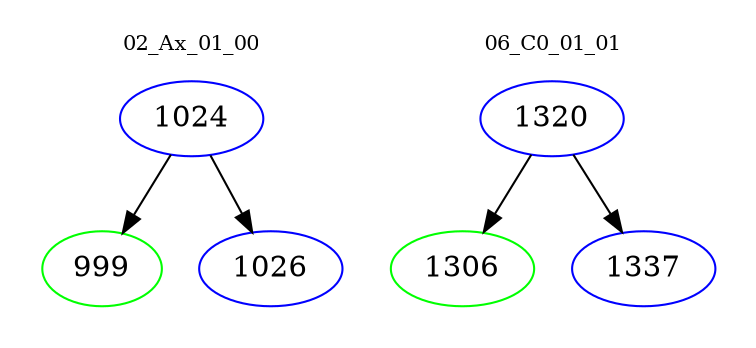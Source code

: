 digraph{
subgraph cluster_0 {
color = white
label = "02_Ax_01_00";
fontsize=10;
T0_1024 [label="1024", color="blue"]
T0_1024 -> T0_999 [color="black"]
T0_999 [label="999", color="green"]
T0_1024 -> T0_1026 [color="black"]
T0_1026 [label="1026", color="blue"]
}
subgraph cluster_1 {
color = white
label = "06_C0_01_01";
fontsize=10;
T1_1320 [label="1320", color="blue"]
T1_1320 -> T1_1306 [color="black"]
T1_1306 [label="1306", color="green"]
T1_1320 -> T1_1337 [color="black"]
T1_1337 [label="1337", color="blue"]
}
}
